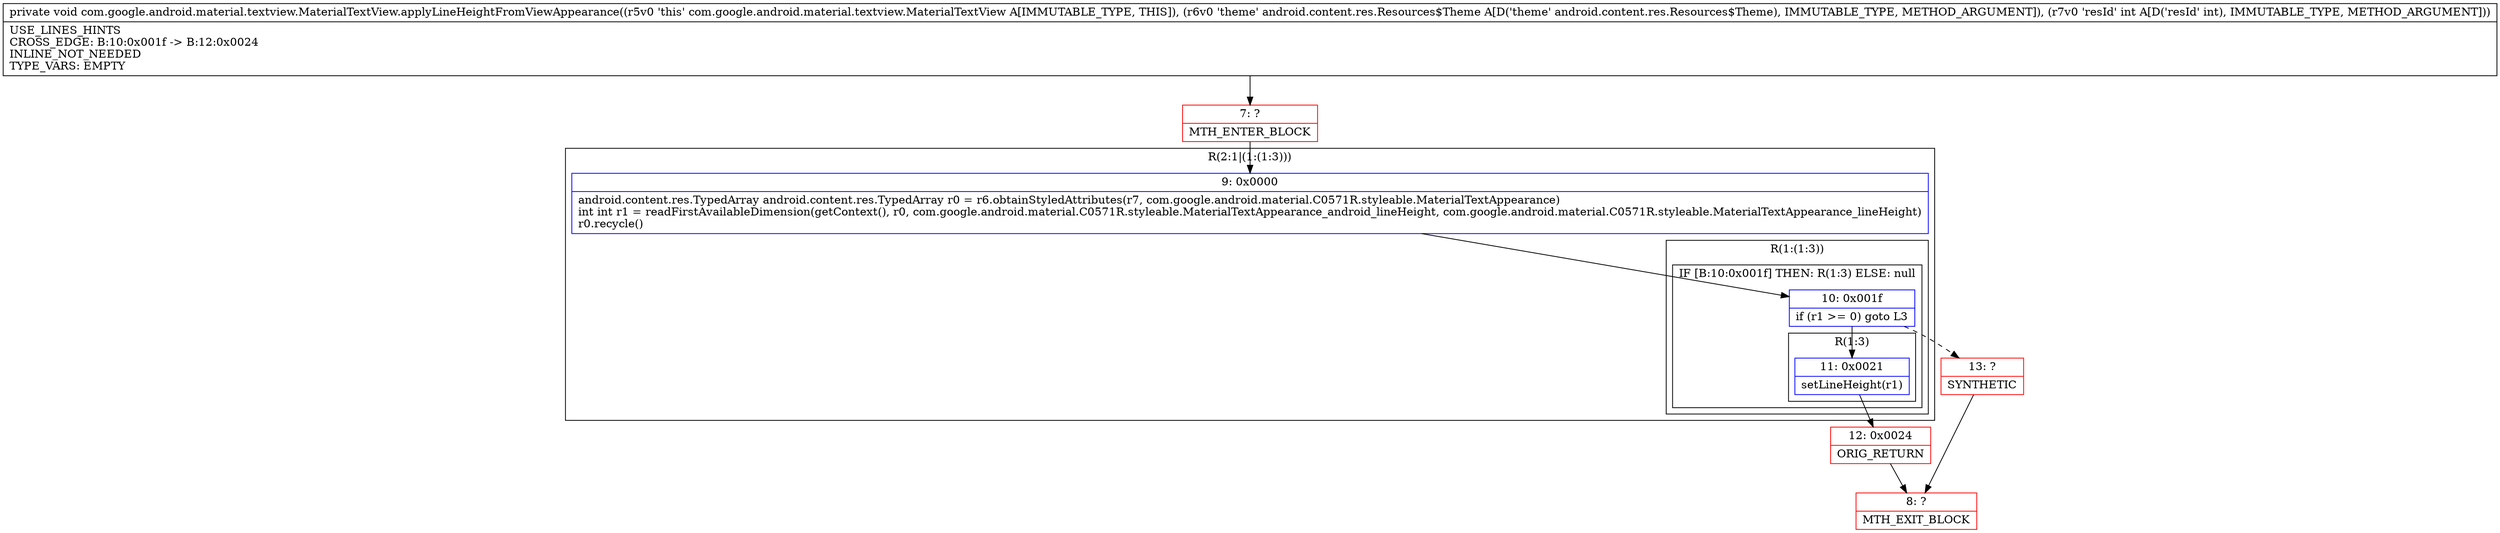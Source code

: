 digraph "CFG forcom.google.android.material.textview.MaterialTextView.applyLineHeightFromViewAppearance(Landroid\/content\/res\/Resources$Theme;I)V" {
subgraph cluster_Region_1178858928 {
label = "R(2:1|(1:(1:3)))";
node [shape=record,color=blue];
Node_9 [shape=record,label="{9\:\ 0x0000|android.content.res.TypedArray android.content.res.TypedArray r0 = r6.obtainStyledAttributes(r7, com.google.android.material.C0571R.styleable.MaterialTextAppearance)\lint int r1 = readFirstAvailableDimension(getContext(), r0, com.google.android.material.C0571R.styleable.MaterialTextAppearance_android_lineHeight, com.google.android.material.C0571R.styleable.MaterialTextAppearance_lineHeight)\lr0.recycle()\l}"];
subgraph cluster_Region_4918504 {
label = "R(1:(1:3))";
node [shape=record,color=blue];
subgraph cluster_IfRegion_76506048 {
label = "IF [B:10:0x001f] THEN: R(1:3) ELSE: null";
node [shape=record,color=blue];
Node_10 [shape=record,label="{10\:\ 0x001f|if (r1 \>= 0) goto L3\l}"];
subgraph cluster_Region_1938470106 {
label = "R(1:3)";
node [shape=record,color=blue];
Node_11 [shape=record,label="{11\:\ 0x0021|setLineHeight(r1)\l}"];
}
}
}
}
Node_7 [shape=record,color=red,label="{7\:\ ?|MTH_ENTER_BLOCK\l}"];
Node_12 [shape=record,color=red,label="{12\:\ 0x0024|ORIG_RETURN\l}"];
Node_8 [shape=record,color=red,label="{8\:\ ?|MTH_EXIT_BLOCK\l}"];
Node_13 [shape=record,color=red,label="{13\:\ ?|SYNTHETIC\l}"];
MethodNode[shape=record,label="{private void com.google.android.material.textview.MaterialTextView.applyLineHeightFromViewAppearance((r5v0 'this' com.google.android.material.textview.MaterialTextView A[IMMUTABLE_TYPE, THIS]), (r6v0 'theme' android.content.res.Resources$Theme A[D('theme' android.content.res.Resources$Theme), IMMUTABLE_TYPE, METHOD_ARGUMENT]), (r7v0 'resId' int A[D('resId' int), IMMUTABLE_TYPE, METHOD_ARGUMENT]))  | USE_LINES_HINTS\lCROSS_EDGE: B:10:0x001f \-\> B:12:0x0024\lINLINE_NOT_NEEDED\lTYPE_VARS: EMPTY\l}"];
MethodNode -> Node_7;Node_9 -> Node_10;
Node_10 -> Node_11;
Node_10 -> Node_13[style=dashed];
Node_11 -> Node_12;
Node_7 -> Node_9;
Node_12 -> Node_8;
Node_13 -> Node_8;
}

